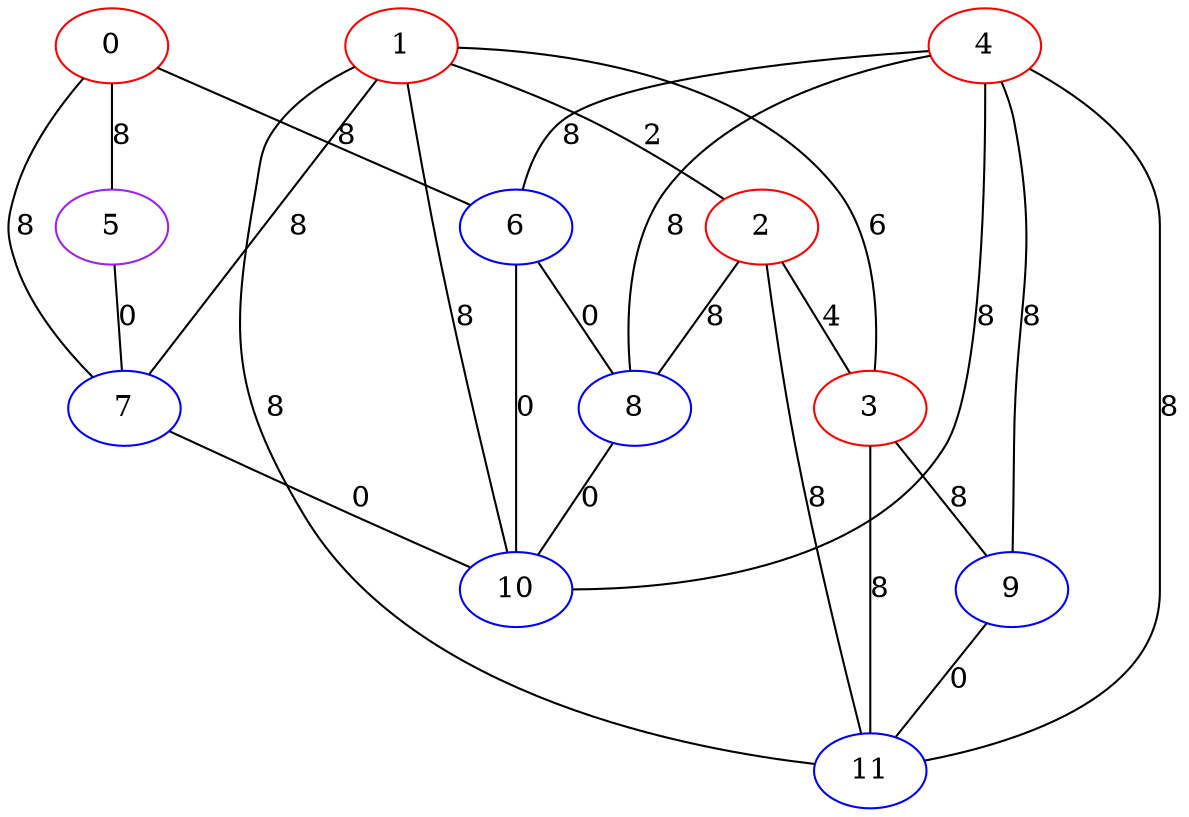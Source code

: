 graph "" {
0 [color=red, weight=1];
1 [color=red, weight=1];
2 [color=red, weight=1];
3 [color=red, weight=1];
4 [color=red, weight=1];
5 [color=purple, weight=4];
6 [color=blue, weight=3];
7 [color=blue, weight=3];
8 [color=blue, weight=3];
9 [color=blue, weight=3];
10 [color=blue, weight=3];
11 [color=blue, weight=3];
0 -- 5  [key=0, label=8];
0 -- 6  [key=0, label=8];
0 -- 7  [key=0, label=8];
1 -- 11  [key=0, label=8];
1 -- 2  [key=0, label=2];
1 -- 3  [key=0, label=6];
1 -- 10  [key=0, label=8];
1 -- 7  [key=0, label=8];
2 -- 11  [key=0, label=8];
2 -- 3  [key=0, label=4];
2 -- 8  [key=0, label=8];
3 -- 11  [key=0, label=8];
3 -- 9  [key=0, label=8];
4 -- 8  [key=0, label=8];
4 -- 9  [key=0, label=8];
4 -- 10  [key=0, label=8];
4 -- 11  [key=0, label=8];
4 -- 6  [key=0, label=8];
5 -- 7  [key=0, label=0];
6 -- 8  [key=0, label=0];
6 -- 10  [key=0, label=0];
7 -- 10  [key=0, label=0];
8 -- 10  [key=0, label=0];
9 -- 11  [key=0, label=0];
}
